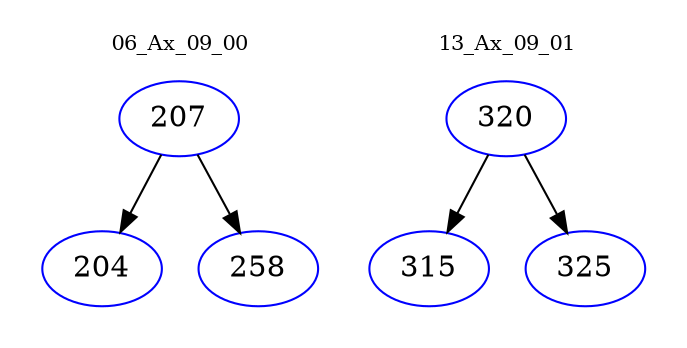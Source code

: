 digraph{
subgraph cluster_0 {
color = white
label = "06_Ax_09_00";
fontsize=10;
T0_207 [label="207", color="blue"]
T0_207 -> T0_204 [color="black"]
T0_204 [label="204", color="blue"]
T0_207 -> T0_258 [color="black"]
T0_258 [label="258", color="blue"]
}
subgraph cluster_1 {
color = white
label = "13_Ax_09_01";
fontsize=10;
T1_320 [label="320", color="blue"]
T1_320 -> T1_315 [color="black"]
T1_315 [label="315", color="blue"]
T1_320 -> T1_325 [color="black"]
T1_325 [label="325", color="blue"]
}
}
